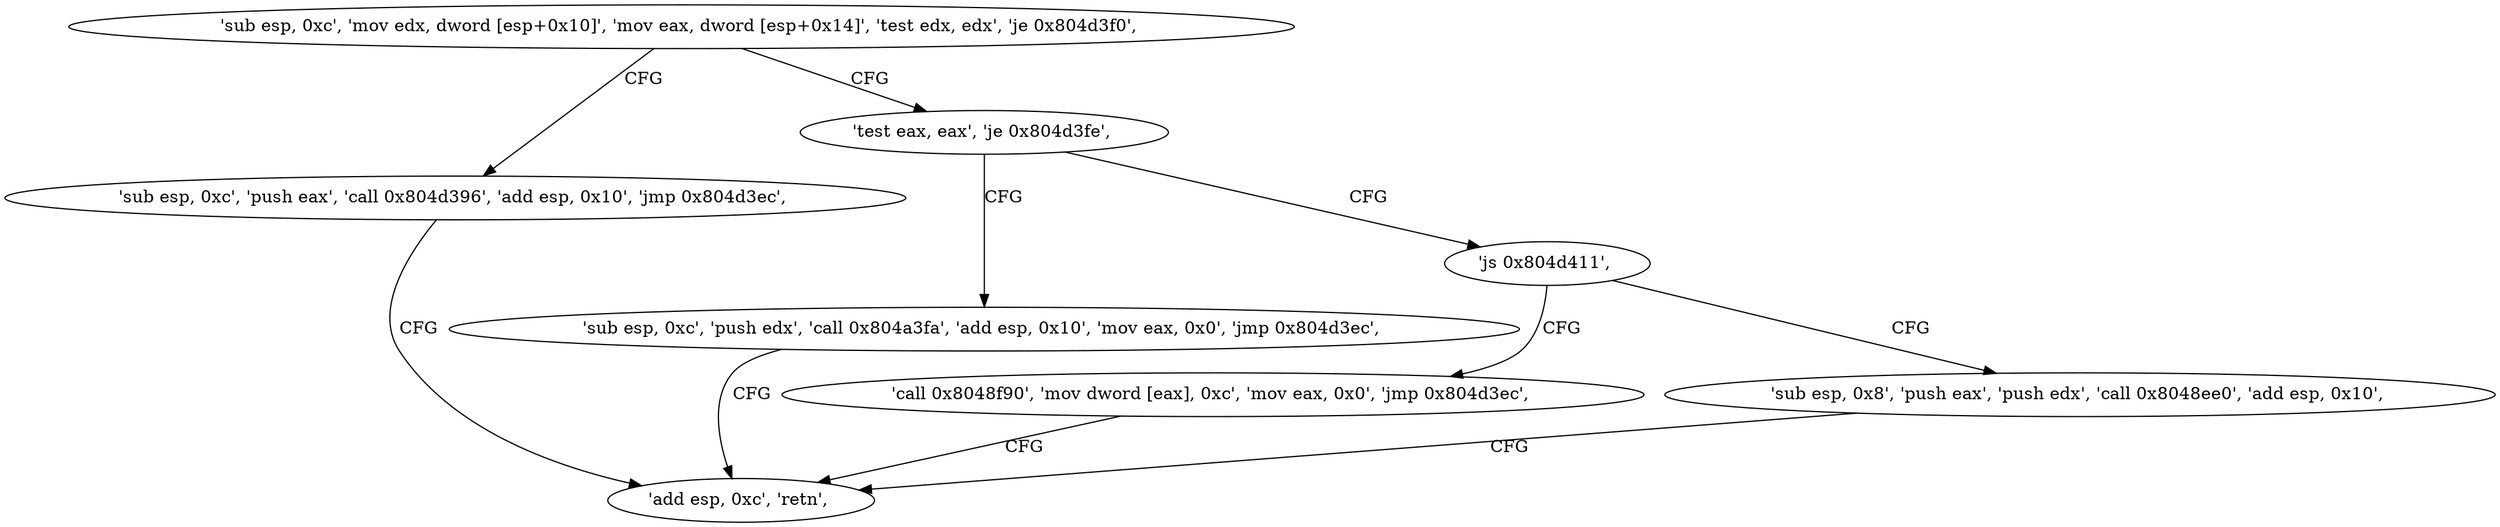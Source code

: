digraph "func" {
"134534090" [label = "'sub esp, 0xc', 'mov edx, dword [esp+0x10]', 'mov eax, dword [esp+0x14]', 'test edx, edx', 'je 0x804d3f0', " ]
"134534128" [label = "'sub esp, 0xc', 'push eax', 'call 0x804d396', 'add esp, 0x10', 'jmp 0x804d3ec', " ]
"134534105" [label = "'test eax, eax', 'je 0x804d3fe', " ]
"134534124" [label = "'add esp, 0xc', 'retn', " ]
"134534142" [label = "'sub esp, 0xc', 'push edx', 'call 0x804a3fa', 'add esp, 0x10', 'mov eax, 0x0', 'jmp 0x804d3ec', " ]
"134534109" [label = "'js 0x804d411', " ]
"134534161" [label = "'call 0x8048f90', 'mov dword [eax], 0xc', 'mov eax, 0x0', 'jmp 0x804d3ec', " ]
"134534111" [label = "'sub esp, 0x8', 'push eax', 'push edx', 'call 0x8048ee0', 'add esp, 0x10', " ]
"134534090" -> "134534128" [ label = "CFG" ]
"134534090" -> "134534105" [ label = "CFG" ]
"134534128" -> "134534124" [ label = "CFG" ]
"134534105" -> "134534142" [ label = "CFG" ]
"134534105" -> "134534109" [ label = "CFG" ]
"134534142" -> "134534124" [ label = "CFG" ]
"134534109" -> "134534161" [ label = "CFG" ]
"134534109" -> "134534111" [ label = "CFG" ]
"134534161" -> "134534124" [ label = "CFG" ]
"134534111" -> "134534124" [ label = "CFG" ]
}
